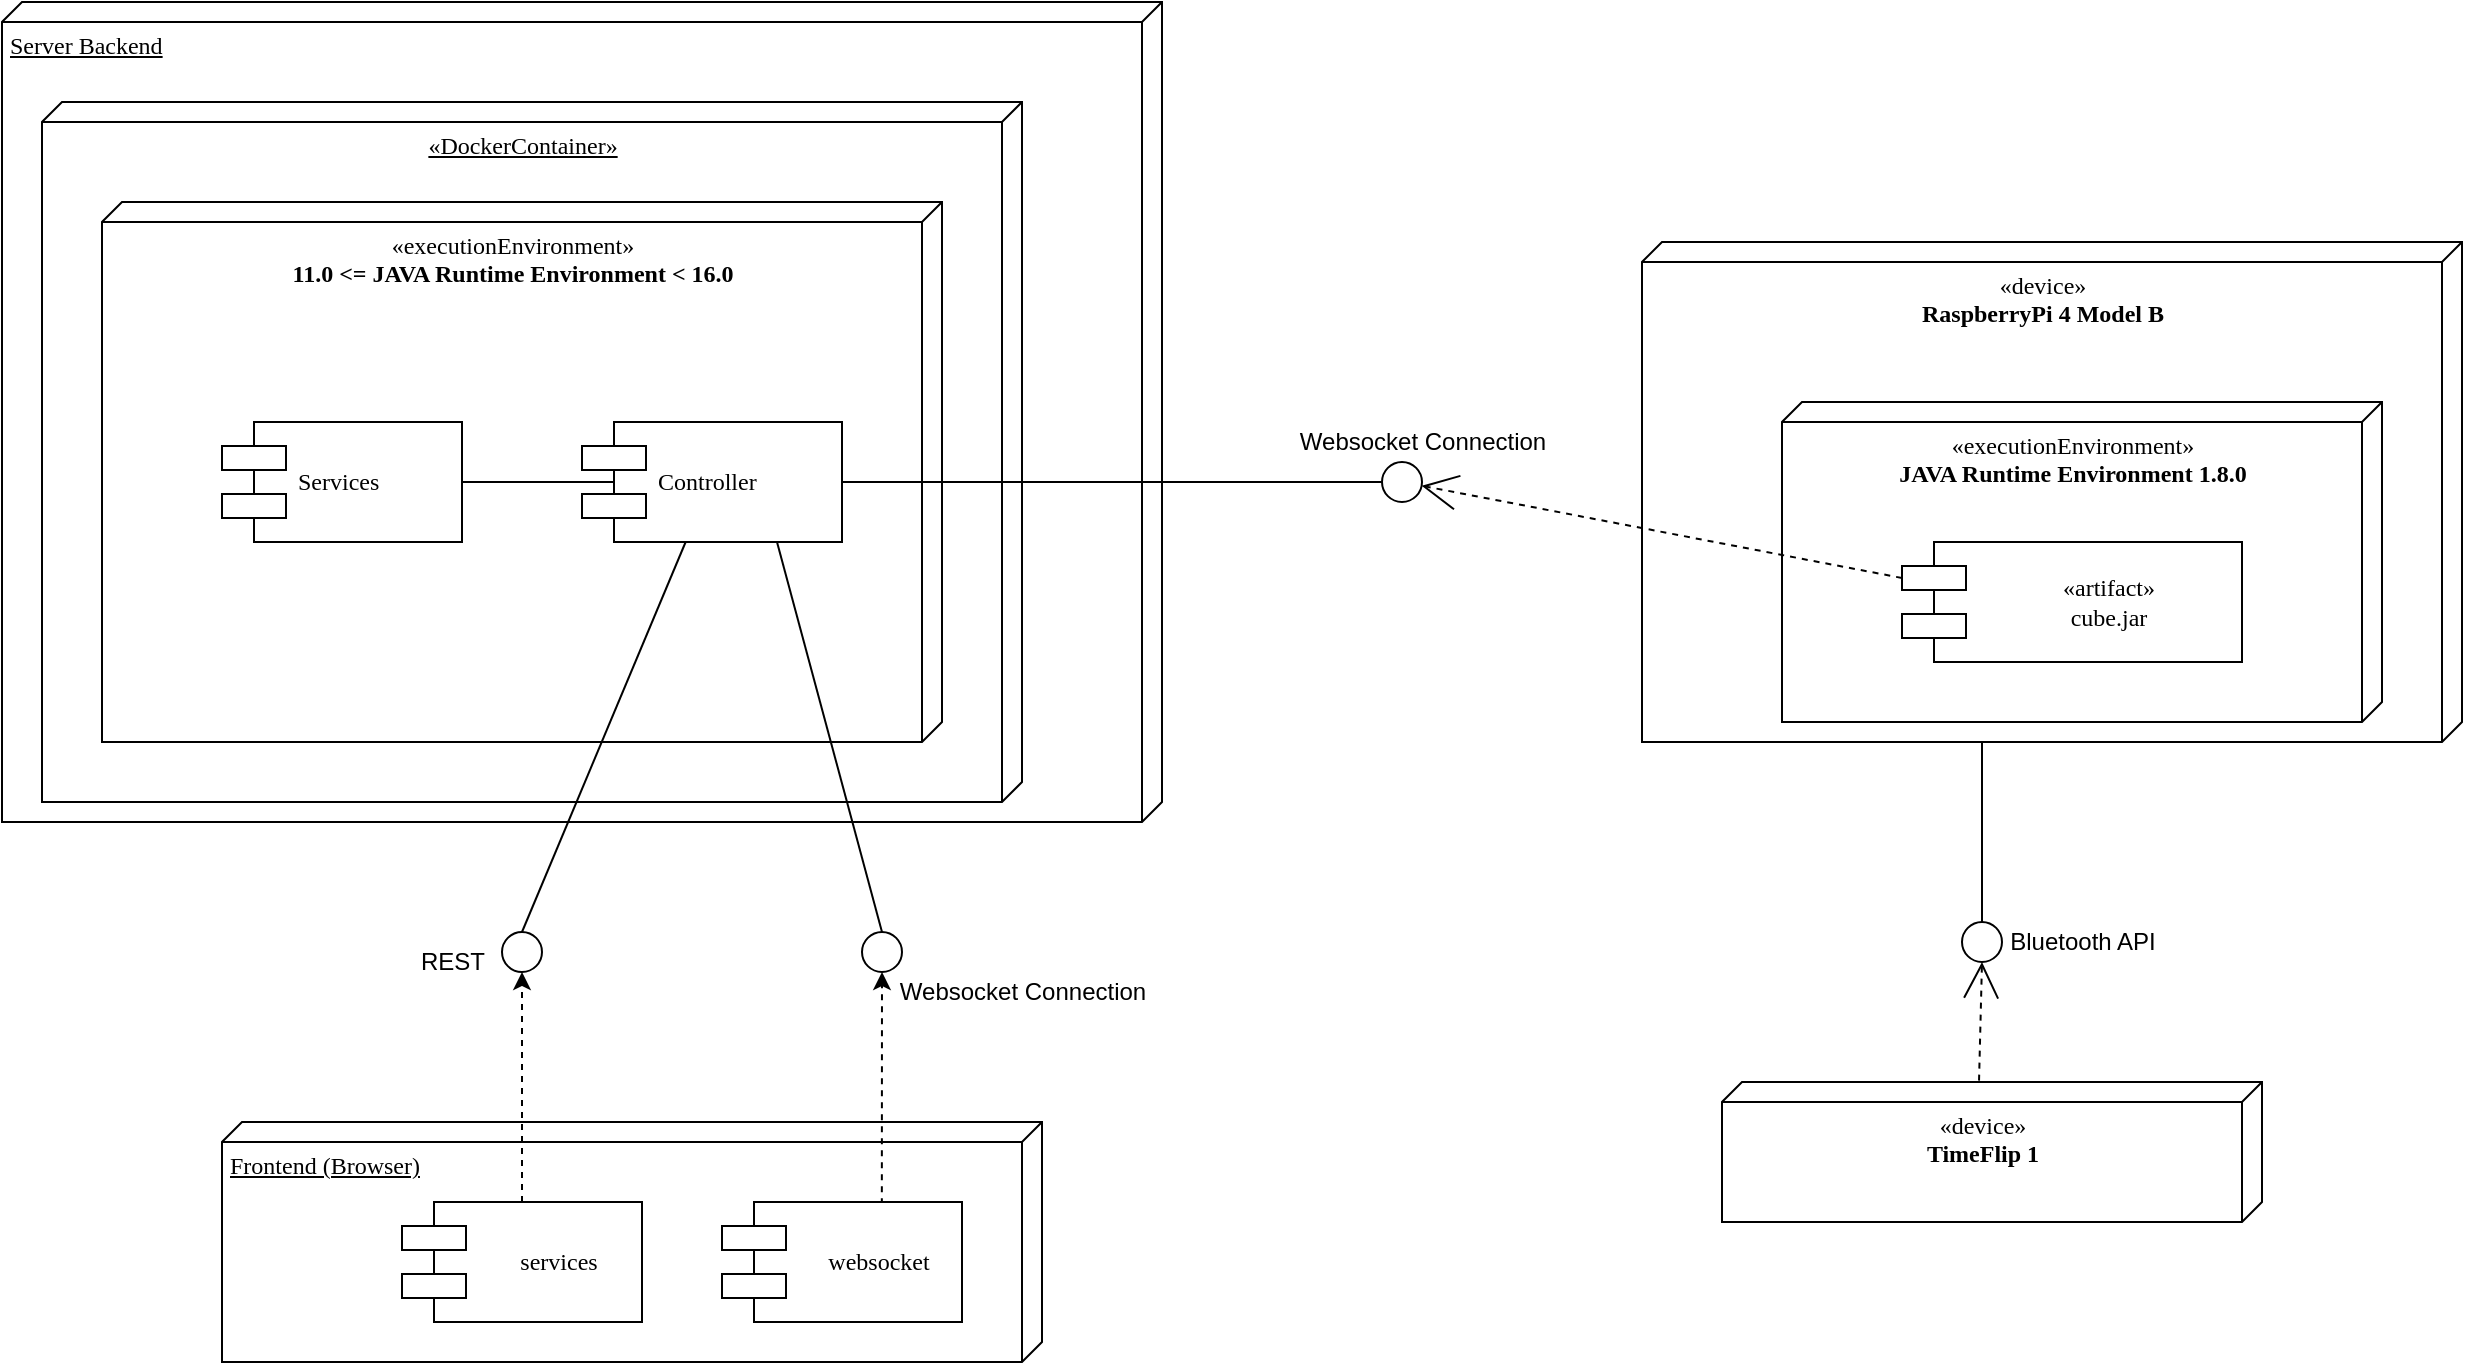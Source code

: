 <mxfile version="14.6.12" type="device"><diagram name="Page-1" id="5f0bae14-7c28-e335-631c-24af17079c00"><mxGraphModel dx="2773" dy="1746" grid="1" gridSize="10" guides="1" tooltips="1" connect="1" arrows="1" fold="1" page="1" pageScale="1" pageWidth="1100" pageHeight="850" background="#ffffff" math="0" shadow="0"><root><mxCell id="0"/><mxCell id="1" parent="0"/><mxCell id="39150e848f15840c-2" value="&lt;div&gt;&lt;span&gt;«device»&lt;/span&gt;&lt;/div&gt;&lt;div&gt;&lt;span&gt;&lt;b&gt;RaspberryPi 4 Model B&lt;/b&gt;&lt;/span&gt;&lt;/div&gt;" style="verticalAlign=top;align=center;spacingTop=8;spacingLeft=2;spacingRight=12;shape=cube;size=10;direction=south;fontStyle=0;html=1;rounded=0;shadow=0;comic=0;labelBackgroundColor=none;strokeWidth=1;fontFamily=Verdana;fontSize=12" parent="1" vertex="1"><mxGeometry x="660" y="40" width="410" height="250" as="geometry"/></mxCell><mxCell id="39150e848f15840c-3" value="&lt;div&gt;«device»&lt;/div&gt;&lt;div&gt;&lt;b&gt;TimeFlip 1&lt;/b&gt;&lt;/div&gt;" style="verticalAlign=top;align=center;spacingTop=8;spacingLeft=2;spacingRight=12;shape=cube;size=10;direction=south;fontStyle=0;html=1;rounded=0;shadow=0;comic=0;labelBackgroundColor=none;strokeWidth=1;fontFamily=Verdana;fontSize=12" parent="1" vertex="1"><mxGeometry x="700" y="460" width="270" height="70" as="geometry"/></mxCell><mxCell id="39150e848f15840c-6" value="" style="ellipse;whiteSpace=wrap;html=1;rounded=0;shadow=0;comic=0;labelBackgroundColor=none;strokeWidth=1;fontFamily=Verdana;fontSize=12;align=center;" parent="1" vertex="1"><mxGeometry x="530" y="150" width="20" height="20" as="geometry"/></mxCell><mxCell id="39150e848f15840c-9" value="" style="ellipse;whiteSpace=wrap;html=1;rounded=0;shadow=0;comic=0;labelBackgroundColor=none;strokeWidth=1;fontFamily=Verdana;fontSize=12;align=center;" parent="1" vertex="1"><mxGeometry x="820" y="380" width="20" height="20" as="geometry"/></mxCell><mxCell id="39150e848f15840c-12" style="rounded=0;html=1;dashed=1;labelBackgroundColor=none;startArrow=none;startFill=0;startSize=8;endArrow=open;endFill=0;endSize=16;fontFamily=Verdana;fontSize=12;exitX=-0.01;exitY=0.524;exitDx=0;exitDy=0;exitPerimeter=0;entryX=0.5;entryY=1;entryDx=0;entryDy=0;" parent="1" source="39150e848f15840c-3" target="39150e848f15840c-9" edge="1"><mxGeometry relative="1" as="geometry"><mxPoint x="780" y="530" as="sourcePoint"/><mxPoint x="771" y="430" as="targetPoint"/></mxGeometry></mxCell><mxCell id="39150e848f15840c-13" style="edgeStyle=elbowEdgeStyle;rounded=0;html=1;labelBackgroundColor=none;startArrow=none;startFill=0;startSize=8;endArrow=none;endFill=0;endSize=16;fontFamily=Verdana;fontSize=12;entryX=0;entryY=0;entryDx=250;entryDy=210;entryPerimeter=0;exitX=0.5;exitY=0;exitDx=0;exitDy=0;" parent="1" source="39150e848f15840c-9" target="39150e848f15840c-2" edge="1"><mxGeometry relative="1" as="geometry"><mxPoint x="830" y="370" as="sourcePoint"/><mxPoint x="690" y="150" as="targetPoint"/><Array as="points"><mxPoint x="830" y="320"/></Array></mxGeometry></mxCell><mxCell id="uh4rlJd83__uzfnV9Dzj-1" value="Frontend (Browser)" style="verticalAlign=top;align=left;spacingTop=8;spacingLeft=2;spacingRight=12;shape=cube;size=10;direction=south;fontStyle=4;html=1;rounded=0;shadow=0;comic=0;labelBackgroundColor=none;strokeWidth=1;fontFamily=Verdana;fontSize=12" vertex="1" parent="1"><mxGeometry x="-50" y="480" width="410" height="120" as="geometry"/></mxCell><mxCell id="uh4rlJd83__uzfnV9Dzj-26" style="edgeStyle=none;rounded=0;orthogonalLoop=1;jettySize=auto;html=1;entryX=0.5;entryY=1;entryDx=0;entryDy=0;endArrow=classic;endFill=1;dashed=1;exitX=0.666;exitY=0.018;exitDx=0;exitDy=0;exitPerimeter=0;" edge="1" parent="1" source="uh4rlJd83__uzfnV9Dzj-32" target="uh4rlJd83__uzfnV9Dzj-25"><mxGeometry relative="1" as="geometry"/></mxCell><mxCell id="uh4rlJd83__uzfnV9Dzj-30" style="edgeStyle=none;rounded=0;orthogonalLoop=1;jettySize=auto;html=1;entryX=0.5;entryY=1;entryDx=0;entryDy=0;dashed=1;endArrow=classic;endFill=1;" edge="1" parent="1" source="uh4rlJd83__uzfnV9Dzj-2" target="uh4rlJd83__uzfnV9Dzj-29"><mxGeometry relative="1" as="geometry"/></mxCell><mxCell id="uh4rlJd83__uzfnV9Dzj-2" value="services" style="shape=component;align=center;spacingLeft=36;rounded=0;shadow=0;comic=0;labelBackgroundColor=none;strokeWidth=1;fontFamily=Verdana;fontSize=12;html=1;" vertex="1" parent="1"><mxGeometry x="40" y="520" width="120" height="60" as="geometry"/></mxCell><mxCell id="uh4rlJd83__uzfnV9Dzj-6" value="Server Backend" style="verticalAlign=top;align=left;spacingTop=8;spacingLeft=2;spacingRight=12;shape=cube;size=10;direction=south;fontStyle=4;html=1;rounded=0;shadow=0;comic=0;labelBackgroundColor=none;strokeWidth=1;fontFamily=Verdana;fontSize=12" vertex="1" parent="1"><mxGeometry x="-160" y="-80" width="580" height="410" as="geometry"/></mxCell><mxCell id="uh4rlJd83__uzfnV9Dzj-7" value="«executionEnvironment»&lt;br&gt;&lt;b&gt;JAVA Runtime Environment 1.8.0&lt;/b&gt;" style="verticalAlign=top;align=center;spacingTop=8;spacingLeft=2;spacingRight=12;shape=cube;size=10;direction=south;fontStyle=0;html=1;rounded=0;shadow=0;comic=0;labelBackgroundColor=none;strokeWidth=1;fontFamily=Verdana;fontSize=12" vertex="1" parent="1"><mxGeometry x="730" y="120" width="300" height="160" as="geometry"/></mxCell><mxCell id="uh4rlJd83__uzfnV9Dzj-8" value="&lt;div&gt;&lt;span&gt;«artifact»&lt;/span&gt;&lt;/div&gt;&lt;span&gt;&lt;div&gt;&lt;span&gt;cube.jar&lt;/span&gt;&lt;/div&gt;&lt;/span&gt;" style="shape=component;align=center;spacingLeft=36;rounded=0;shadow=0;comic=0;labelBackgroundColor=none;strokeWidth=1;fontFamily=Verdana;fontSize=12;html=1;" vertex="1" parent="1"><mxGeometry x="790" y="190" width="170" height="60" as="geometry"/></mxCell><mxCell id="uh4rlJd83__uzfnV9Dzj-9" value="Bluetooth API" style="text;html=1;align=center;verticalAlign=middle;resizable=0;points=[];autosize=1;strokeColor=none;" vertex="1" parent="1"><mxGeometry x="835" y="380" width="90" height="20" as="geometry"/></mxCell><mxCell id="39150e848f15840c-11" style="edgeStyle=none;rounded=0;html=1;dashed=1;labelBackgroundColor=none;startArrow=none;startFill=0;startSize=8;endArrow=open;endFill=0;endSize=16;fontFamily=Verdana;fontSize=12;exitX=0;exitY=0.3;exitDx=0;exitDy=0;" parent="1" source="uh4rlJd83__uzfnV9Dzj-8" target="39150e848f15840c-6" edge="1"><mxGeometry relative="1" as="geometry"><mxPoint x="548.235" y="300" as="sourcePoint"/></mxGeometry></mxCell><mxCell id="uh4rlJd83__uzfnV9Dzj-11" value="Websocket Connection" style="text;html=1;align=center;verticalAlign=middle;resizable=0;points=[];autosize=1;strokeColor=none;" vertex="1" parent="1"><mxGeometry x="480" y="130" width="140" height="20" as="geometry"/></mxCell><mxCell id="39150e848f15840c-1" value="&lt;div&gt;«DockerContainer»&lt;br&gt;&lt;br&gt;&lt;/div&gt;" style="verticalAlign=top;align=center;spacingTop=8;spacingLeft=2;spacingRight=12;shape=cube;size=10;direction=south;fontStyle=4;html=1;rounded=0;shadow=0;comic=0;labelBackgroundColor=none;strokeWidth=1;fontFamily=Verdana;fontSize=12" parent="1" vertex="1"><mxGeometry x="-140" y="-30" width="490" height="350" as="geometry"/></mxCell><mxCell id="uh4rlJd83__uzfnV9Dzj-12" value="«executionEnvironment»&lt;br&gt;&lt;b&gt;11.0 &amp;lt;= JAVA Runtime Environment &amp;lt; 16.0&lt;/b&gt;" style="verticalAlign=top;align=center;spacingTop=8;spacingLeft=2;spacingRight=12;shape=cube;size=10;direction=south;fontStyle=0;html=1;rounded=0;shadow=0;comic=0;labelBackgroundColor=none;strokeWidth=1;fontFamily=Verdana;fontSize=12" vertex="1" parent="1"><mxGeometry x="-110" y="20" width="420" height="270" as="geometry"/></mxCell><mxCell id="uh4rlJd83__uzfnV9Dzj-19" style="edgeStyle=none;rounded=0;orthogonalLoop=1;jettySize=auto;html=1;entryX=1;entryY=0.5;entryDx=0;entryDy=0;exitX=0.131;exitY=0.5;exitDx=0;exitDy=0;exitPerimeter=0;endArrow=none;endFill=0;" edge="1" parent="1" source="39150e848f15840c-5" target="uh4rlJd83__uzfnV9Dzj-17"><mxGeometry relative="1" as="geometry"/></mxCell><mxCell id="39150e848f15840c-5" value="Controller" style="shape=component;align=left;spacingLeft=36;rounded=0;shadow=0;comic=0;labelBackgroundColor=none;strokeWidth=1;fontFamily=Verdana;fontSize=12;html=1;" parent="1" vertex="1"><mxGeometry x="130" y="130" width="130" height="60" as="geometry"/></mxCell><mxCell id="39150e848f15840c-14" style="edgeStyle=elbowEdgeStyle;rounded=0;html=1;labelBackgroundColor=none;startArrow=none;startFill=0;startSize=8;endArrow=none;endFill=0;endSize=16;fontFamily=Verdana;fontSize=12;entryX=1;entryY=0.5;entryDx=0;entryDy=0;exitX=0;exitY=0.5;exitDx=0;exitDy=0;" parent="1" source="39150e848f15840c-6" target="39150e848f15840c-5" edge="1"><mxGeometry relative="1" as="geometry"><Array as="points"><mxPoint x="440" y="150"/></Array></mxGeometry></mxCell><mxCell id="uh4rlJd83__uzfnV9Dzj-17" value="Services" style="shape=component;align=left;spacingLeft=36;rounded=0;shadow=0;comic=0;labelBackgroundColor=none;strokeWidth=1;fontFamily=Verdana;fontSize=12;html=1;" vertex="1" parent="1"><mxGeometry x="-50" y="130" width="120" height="60" as="geometry"/></mxCell><mxCell id="uh4rlJd83__uzfnV9Dzj-24" style="rounded=0;html=1;labelBackgroundColor=none;startArrow=none;startFill=0;startSize=8;endArrow=none;endFill=0;endSize=16;fontFamily=Verdana;fontSize=12;exitX=0.75;exitY=1;exitDx=0;exitDy=0;entryX=0.5;entryY=0;entryDx=0;entryDy=0;" edge="1" parent="1" source="39150e848f15840c-5" target="uh4rlJd83__uzfnV9Dzj-25"><mxGeometry relative="1" as="geometry"><mxPoint x="-110" y="389.5" as="sourcePoint"/><mxPoint x="215" y="390" as="targetPoint"/></mxGeometry></mxCell><mxCell id="uh4rlJd83__uzfnV9Dzj-25" value="" style="ellipse;whiteSpace=wrap;html=1;rounded=0;shadow=0;comic=0;labelBackgroundColor=none;strokeWidth=1;fontFamily=Verdana;fontSize=12;align=center;" vertex="1" parent="1"><mxGeometry x="270" y="385" width="20" height="20" as="geometry"/></mxCell><mxCell id="uh4rlJd83__uzfnV9Dzj-27" value="Websocket Connection" style="text;html=1;align=center;verticalAlign=middle;resizable=0;points=[];autosize=1;strokeColor=none;" vertex="1" parent="1"><mxGeometry x="280" y="405" width="140" height="20" as="geometry"/></mxCell><mxCell id="uh4rlJd83__uzfnV9Dzj-28" style="rounded=0;html=1;labelBackgroundColor=none;startArrow=none;startFill=0;startSize=8;endArrow=none;endFill=0;endSize=16;fontFamily=Verdana;fontSize=12;exitX=0.399;exitY=0.998;exitDx=0;exitDy=0;entryX=0.5;entryY=0;entryDx=0;entryDy=0;exitPerimeter=0;" edge="1" parent="1" source="39150e848f15840c-5" target="uh4rlJd83__uzfnV9Dzj-29"><mxGeometry relative="1" as="geometry"><mxPoint x="100" y="205" as="sourcePoint"/><mxPoint x="100" y="390" as="targetPoint"/></mxGeometry></mxCell><mxCell id="uh4rlJd83__uzfnV9Dzj-29" value="" style="ellipse;whiteSpace=wrap;html=1;rounded=0;shadow=0;comic=0;labelBackgroundColor=none;strokeWidth=1;fontFamily=Verdana;fontSize=12;align=center;" vertex="1" parent="1"><mxGeometry x="90" y="385" width="20" height="20" as="geometry"/></mxCell><mxCell id="uh4rlJd83__uzfnV9Dzj-31" value="REST" style="text;html=1;align=center;verticalAlign=middle;resizable=0;points=[];autosize=1;strokeColor=none;" vertex="1" parent="1"><mxGeometry x="40" y="390" width="50" height="20" as="geometry"/></mxCell><mxCell id="uh4rlJd83__uzfnV9Dzj-32" value="websocket" style="shape=component;align=center;spacingLeft=36;rounded=0;shadow=0;comic=0;labelBackgroundColor=none;strokeWidth=1;fontFamily=Verdana;fontSize=12;html=1;" vertex="1" parent="1"><mxGeometry x="200" y="520" width="120" height="60" as="geometry"/></mxCell></root></mxGraphModel></diagram></mxfile>